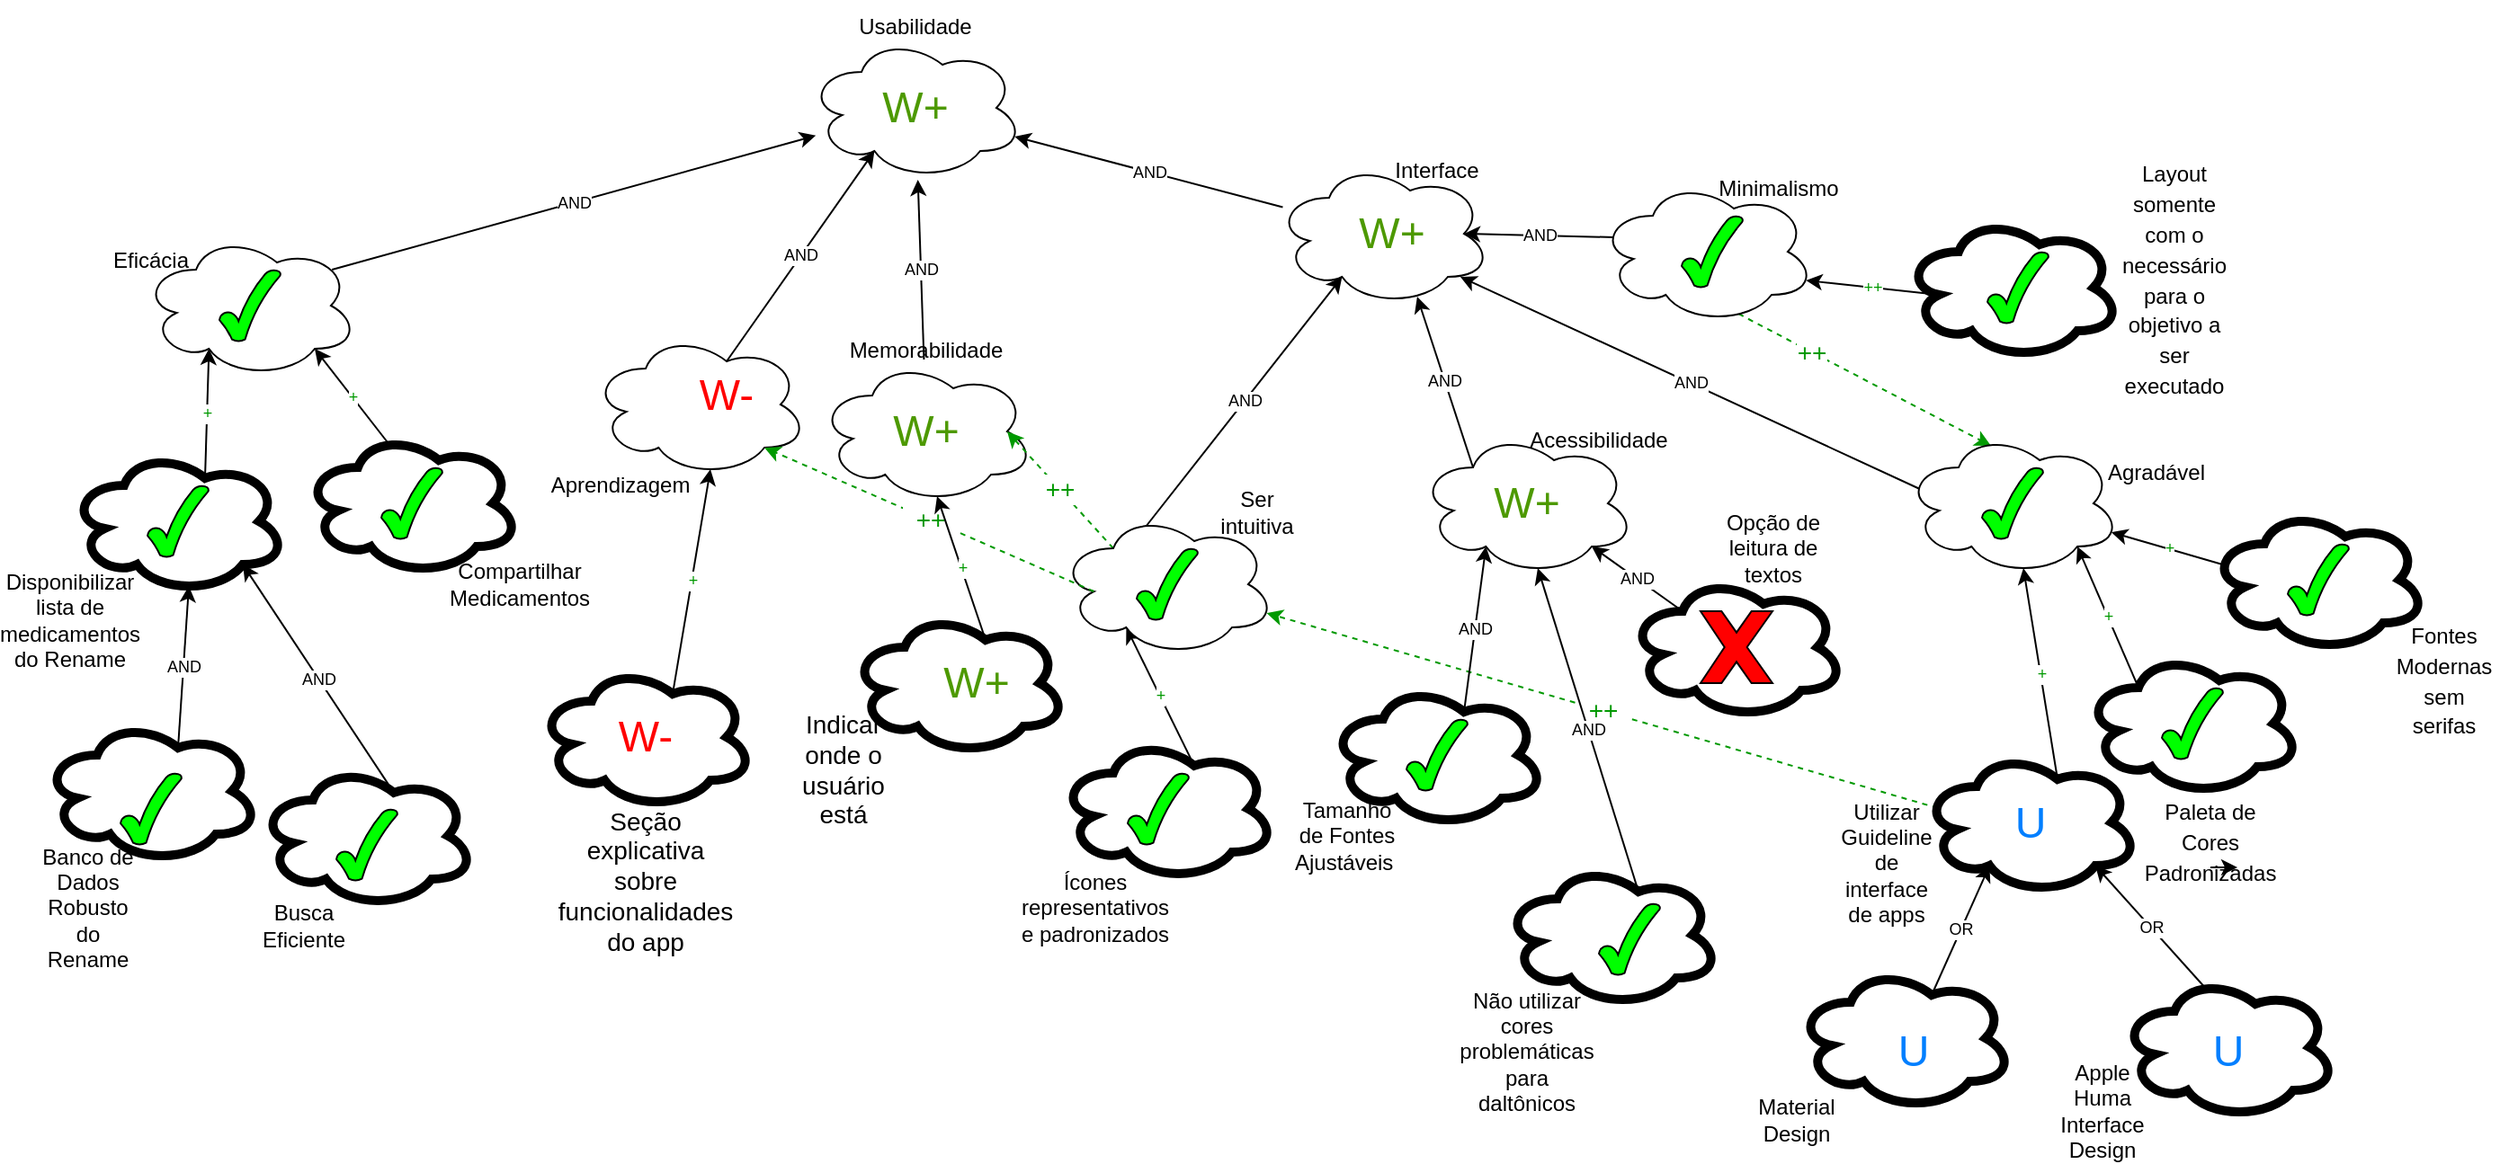 <mxfile version="17.0.0" type="device"><diagram id="709NWqIKTya3ft-MbeQq" name="Page-1"><mxGraphModel dx="2304" dy="572" grid="1" gridSize="10" guides="1" tooltips="1" connect="1" arrows="1" fold="1" page="1" pageScale="1" pageWidth="827" pageHeight="1169" math="0" shadow="0"><root><mxCell id="0"/><mxCell id="1" parent="0"/><mxCell id="5pT6CuXNH_7otfhOAZ7e-5" value="" style="group" parent="1" vertex="1" connectable="0"><mxGeometry x="320" y="10" width="120" height="100" as="geometry"/></mxCell><mxCell id="5pT6CuXNH_7otfhOAZ7e-3" value="" style="ellipse;shape=cloud;whiteSpace=wrap;html=1;imageBorder=none;" parent="5pT6CuXNH_7otfhOAZ7e-5" vertex="1"><mxGeometry y="20" width="120" height="80" as="geometry"/></mxCell><mxCell id="5pT6CuXNH_7otfhOAZ7e-4" value="Usabilidade" style="text;html=1;strokeColor=none;fillColor=none;align=center;verticalAlign=middle;whiteSpace=wrap;rounded=0;" parent="5pT6CuXNH_7otfhOAZ7e-5" vertex="1"><mxGeometry x="30" width="60" height="30" as="geometry"/></mxCell><mxCell id="j_VFQiu7r7qYVxFv6deN-22" value="&lt;font style=&quot;font-size: 24px&quot; color=&quot;#4d9900&quot;&gt;W+&lt;/font&gt;" style="text;html=1;strokeColor=none;fillColor=none;align=center;verticalAlign=middle;whiteSpace=wrap;rounded=0;labelBackgroundColor=none;fontSize=9;fontColor=#000000;" vertex="1" parent="5pT6CuXNH_7otfhOAZ7e-5"><mxGeometry x="45" y="50" width="30" height="20" as="geometry"/></mxCell><mxCell id="5pT6CuXNH_7otfhOAZ7e-6" value="" style="group" parent="1" vertex="1" connectable="0"><mxGeometry x="580" y="80" width="120" height="100" as="geometry"/></mxCell><mxCell id="5pT6CuXNH_7otfhOAZ7e-7" value="" style="ellipse;shape=cloud;whiteSpace=wrap;html=1;imageBorder=none;" parent="5pT6CuXNH_7otfhOAZ7e-6" vertex="1"><mxGeometry y="20" width="120" height="80" as="geometry"/></mxCell><mxCell id="5pT6CuXNH_7otfhOAZ7e-8" value="Interface" style="text;html=1;strokeColor=none;fillColor=none;align=center;verticalAlign=middle;whiteSpace=wrap;rounded=0;" parent="5pT6CuXNH_7otfhOAZ7e-6" vertex="1"><mxGeometry x="60" y="10" width="60" height="30" as="geometry"/></mxCell><mxCell id="j_VFQiu7r7qYVxFv6deN-21" value="&lt;font style=&quot;font-size: 24px&quot; color=&quot;#4d9900&quot;&gt;W+&lt;/font&gt;" style="text;html=1;strokeColor=none;fillColor=none;align=center;verticalAlign=middle;whiteSpace=wrap;rounded=0;labelBackgroundColor=none;fontSize=9;fontColor=#000000;" vertex="1" parent="5pT6CuXNH_7otfhOAZ7e-6"><mxGeometry x="50" y="50" width="30" height="20" as="geometry"/></mxCell><mxCell id="5pT6CuXNH_7otfhOAZ7e-13" value="" style="group" parent="1" vertex="1" connectable="0"><mxGeometry x="320" y="200" width="120" height="110" as="geometry"/></mxCell><mxCell id="5pT6CuXNH_7otfhOAZ7e-14" value="" style="ellipse;shape=cloud;whiteSpace=wrap;html=1;imageBorder=none;" parent="5pT6CuXNH_7otfhOAZ7e-13" vertex="1"><mxGeometry x="6" y="10" width="120" height="80" as="geometry"/></mxCell><mxCell id="5pT6CuXNH_7otfhOAZ7e-15" value="Memorabilidade" style="text;html=1;strokeColor=none;fillColor=none;align=center;verticalAlign=middle;whiteSpace=wrap;rounded=0;" parent="5pT6CuXNH_7otfhOAZ7e-13" vertex="1"><mxGeometry x="36" y="-10" width="60" height="30" as="geometry"/></mxCell><mxCell id="j_VFQiu7r7qYVxFv6deN-12" value="&lt;font style=&quot;font-size: 24px&quot; color=&quot;#4d9900&quot;&gt;W+&lt;/font&gt;" style="text;html=1;strokeColor=none;fillColor=none;align=center;verticalAlign=middle;whiteSpace=wrap;rounded=0;labelBackgroundColor=none;fontSize=9;fontColor=#000000;" vertex="1" parent="5pT6CuXNH_7otfhOAZ7e-13"><mxGeometry x="51" y="40" width="30" height="20" as="geometry"/></mxCell><mxCell id="5pT6CuXNH_7otfhOAZ7e-16" value="AND" style="endArrow=classic;html=1;rounded=0;fontSize=9;fontColor=#000000;entryX=0.31;entryY=0.8;entryDx=0;entryDy=0;entryPerimeter=0;exitX=0.625;exitY=0.2;exitDx=0;exitDy=0;exitPerimeter=0;" parent="1" source="5pT6CuXNH_7otfhOAZ7e-10" target="5pT6CuXNH_7otfhOAZ7e-3" edge="1"><mxGeometry relative="1" as="geometry"><mxPoint x="120" y="60" as="sourcePoint"/><mxPoint x="400" y="260" as="targetPoint"/></mxGeometry></mxCell><mxCell id="5pT6CuXNH_7otfhOAZ7e-18" value="AND" style="endArrow=classic;html=1;rounded=0;fontSize=9;fontColor=#000000;entryX=0.96;entryY=0.7;entryDx=0;entryDy=0;entryPerimeter=0;" parent="1" source="5pT6CuXNH_7otfhOAZ7e-7" target="5pT6CuXNH_7otfhOAZ7e-3" edge="1"><mxGeometry relative="1" as="geometry"><mxPoint x="-100" y="60" as="sourcePoint"/><mxPoint x="1000" y="260" as="targetPoint"/></mxGeometry></mxCell><mxCell id="5pT6CuXNH_7otfhOAZ7e-19" value="AND" style="endArrow=classic;html=1;rounded=0;fontSize=9;fontColor=#000000;" parent="1" source="5pT6CuXNH_7otfhOAZ7e-14" target="5pT6CuXNH_7otfhOAZ7e-3" edge="1"><mxGeometry relative="1" as="geometry"><mxPoint x="66" y="-90" as="sourcePoint"/><mxPoint x="706" y="230" as="targetPoint"/></mxGeometry></mxCell><mxCell id="5pT6CuXNH_7otfhOAZ7e-26" value="AND" style="endArrow=classic;html=1;rounded=0;fontSize=9;fontColor=#000000;entryX=0.31;entryY=0.8;entryDx=0;entryDy=0;entryPerimeter=0;exitX=0.4;exitY=0.1;exitDx=0;exitDy=0;exitPerimeter=0;" parent="1" source="5pT6CuXNH_7otfhOAZ7e-24" target="5pT6CuXNH_7otfhOAZ7e-7" edge="1"><mxGeometry relative="1" as="geometry"><mxPoint x="60" y="-100" as="sourcePoint"/><mxPoint x="1100" y="460" as="targetPoint"/></mxGeometry></mxCell><mxCell id="5pT6CuXNH_7otfhOAZ7e-27" value="AND" style="endArrow=classic;html=1;rounded=0;fontSize=9;fontColor=#000000;entryX=0.875;entryY=0.5;entryDx=0;entryDy=0;entryPerimeter=0;exitX=0.07;exitY=0.4;exitDx=0;exitDy=0;exitPerimeter=0;" parent="1" source="5pT6CuXNH_7otfhOAZ7e-20" target="5pT6CuXNH_7otfhOAZ7e-7" edge="1"><mxGeometry relative="1" as="geometry"><mxPoint x="578" y="298" as="sourcePoint"/><mxPoint x="587.2" y="194" as="targetPoint"/></mxGeometry></mxCell><mxCell id="5pT6CuXNH_7otfhOAZ7e-28" value="&lt;font color=&quot;#009900&quot; style=&quot;font-size: 14px&quot;&gt;++&lt;/font&gt;" style="endArrow=classic;html=1;rounded=0;fontSize=9;fontColor=#000000;dashed=1;strokeColor=#009900;entryX=0.875;entryY=0.5;entryDx=0;entryDy=0;entryPerimeter=0;exitX=0.25;exitY=0.25;exitDx=0;exitDy=0;exitPerimeter=0;" parent="1" source="5pT6CuXNH_7otfhOAZ7e-24" target="5pT6CuXNH_7otfhOAZ7e-14" edge="1"><mxGeometry relative="1" as="geometry"><mxPoint x="-100" y="40" as="sourcePoint"/><mxPoint x="940" y="600" as="targetPoint"/></mxGeometry></mxCell><mxCell id="5pT6CuXNH_7otfhOAZ7e-30" value="" style="ellipse;shape=cloud;whiteSpace=wrap;html=1;imageBorder=none;" parent="1" vertex="1"><mxGeometry x="-50" y="140" width="120" height="80" as="geometry"/></mxCell><mxCell id="5pT6CuXNH_7otfhOAZ7e-31" value="Eficácia" style="text;html=1;strokeColor=none;fillColor=none;align=center;verticalAlign=middle;whiteSpace=wrap;rounded=0;" parent="1" vertex="1"><mxGeometry x="-75" y="140" width="60" height="30" as="geometry"/></mxCell><mxCell id="5pT6CuXNH_7otfhOAZ7e-32" value="AND" style="endArrow=classic;html=1;rounded=0;fontSize=9;fontColor=#000000;exitX=0.88;exitY=0.25;exitDx=0;exitDy=0;exitPerimeter=0;" parent="1" source="5pT6CuXNH_7otfhOAZ7e-30" target="5pT6CuXNH_7otfhOAZ7e-3" edge="1"><mxGeometry relative="1" as="geometry"><mxPoint x="345.6" y="230" as="sourcePoint"/><mxPoint x="367.2" y="104" as="targetPoint"/></mxGeometry></mxCell><mxCell id="5pT6CuXNH_7otfhOAZ7e-34" value="" style="group" parent="1" vertex="1" connectable="0"><mxGeometry x="196" y="180" width="124" height="115" as="geometry"/></mxCell><mxCell id="5pT6CuXNH_7otfhOAZ7e-9" value="" style="group" parent="5pT6CuXNH_7otfhOAZ7e-34" vertex="1" connectable="0"><mxGeometry x="4" y="-5" width="120" height="100" as="geometry"/></mxCell><mxCell id="5pT6CuXNH_7otfhOAZ7e-10" value="" style="ellipse;shape=cloud;whiteSpace=wrap;html=1;imageBorder=none;" parent="5pT6CuXNH_7otfhOAZ7e-9" vertex="1"><mxGeometry y="20" width="120" height="80" as="geometry"/></mxCell><mxCell id="j_VFQiu7r7qYVxFv6deN-20" value="&lt;font style=&quot;font-size: 24px&quot; color=&quot;#ff0000&quot;&gt;W-&lt;/font&gt;" style="text;html=1;strokeColor=none;fillColor=none;align=center;verticalAlign=middle;whiteSpace=wrap;rounded=0;labelBackgroundColor=none;fontSize=9;fontColor=#000000;" vertex="1" parent="5pT6CuXNH_7otfhOAZ7e-9"><mxGeometry x="60" y="45" width="30" height="20" as="geometry"/></mxCell><mxCell id="5pT6CuXNH_7otfhOAZ7e-11" value="Aprendizagem" style="text;html=1;strokeColor=none;fillColor=none;align=center;verticalAlign=middle;whiteSpace=wrap;rounded=0;" parent="5pT6CuXNH_7otfhOAZ7e-34" vertex="1"><mxGeometry x="-10" y="85" width="60" height="30" as="geometry"/></mxCell><mxCell id="5pT6CuXNH_7otfhOAZ7e-37" value="&lt;font color=&quot;#009900&quot;&gt;+&lt;/font&gt;" style="endArrow=classic;html=1;rounded=0;fontSize=9;fontColor=#000000;exitX=0.625;exitY=0.2;exitDx=0;exitDy=0;exitPerimeter=0;entryX=0.31;entryY=0.8;entryDx=0;entryDy=0;entryPerimeter=0;" parent="1" source="5pT6CuXNH_7otfhOAZ7e-33" target="5pT6CuXNH_7otfhOAZ7e-30" edge="1"><mxGeometry relative="1" as="geometry"><mxPoint x="-10" y="180" as="sourcePoint"/><mxPoint x="-10" y="180" as="targetPoint"/></mxGeometry></mxCell><mxCell id="5pT6CuXNH_7otfhOAZ7e-38" value="" style="group" parent="1" vertex="1" connectable="0"><mxGeometry x="-120" y="260" width="150" height="110" as="geometry"/></mxCell><mxCell id="5pT6CuXNH_7otfhOAZ7e-33" value="" style="ellipse;shape=cloud;whiteSpace=wrap;html=1;strokeColor=#000000;strokeWidth=5;" parent="5pT6CuXNH_7otfhOAZ7e-38" vertex="1"><mxGeometry x="30" width="120" height="80" as="geometry"/></mxCell><mxCell id="5pT6CuXNH_7otfhOAZ7e-35" value="Disponibilizar lista de medicamentos do Rename" style="text;html=1;strokeColor=none;fillColor=none;align=center;verticalAlign=middle;whiteSpace=wrap;rounded=0;" parent="5pT6CuXNH_7otfhOAZ7e-38" vertex="1"><mxGeometry y="80" width="60" height="30" as="geometry"/></mxCell><mxCell id="j_VFQiu7r7qYVxFv6deN-16" value="" style="verticalLabelPosition=bottom;verticalAlign=top;html=1;shape=mxgraph.basic.tick;labelBackgroundColor=none;fontSize=9;fontColor=#000000;strokeColor=#000000;fillColor=#00FF00;" vertex="1" parent="5pT6CuXNH_7otfhOAZ7e-38"><mxGeometry x="73" y="20" width="34" height="40" as="geometry"/></mxCell><mxCell id="5pT6CuXNH_7otfhOAZ7e-39" value="" style="ellipse;shape=cloud;whiteSpace=wrap;html=1;strokeColor=#000000;strokeWidth=5;" parent="1" vertex="1"><mxGeometry x="-105" y="410" width="120" height="80" as="geometry"/></mxCell><mxCell id="5pT6CuXNH_7otfhOAZ7e-40" value="Banco de Dados Robusto do Rename" style="text;html=1;strokeColor=none;fillColor=none;align=center;verticalAlign=middle;whiteSpace=wrap;rounded=0;" parent="1" vertex="1"><mxGeometry x="-110" y="500" width="60" height="30" as="geometry"/></mxCell><mxCell id="5pT6CuXNH_7otfhOAZ7e-44" value="" style="ellipse;shape=cloud;whiteSpace=wrap;html=1;strokeColor=#000000;strokeWidth=5;" parent="1" vertex="1"><mxGeometry x="15" y="434.96" width="120" height="80" as="geometry"/></mxCell><mxCell id="5pT6CuXNH_7otfhOAZ7e-46" value="Busca Eficiente" style="text;html=1;strokeColor=none;fillColor=none;align=center;verticalAlign=middle;whiteSpace=wrap;rounded=0;" parent="1" vertex="1"><mxGeometry x="10" y="510" width="60" height="30" as="geometry"/></mxCell><mxCell id="5pT6CuXNH_7otfhOAZ7e-47" value="AND" style="endArrow=classic;html=1;rounded=0;fontSize=9;fontColor=#000000;entryX=0.55;entryY=0.95;entryDx=0;entryDy=0;entryPerimeter=0;exitX=0.625;exitY=0.2;exitDx=0;exitDy=0;exitPerimeter=0;" parent="1" source="5pT6CuXNH_7otfhOAZ7e-39" target="5pT6CuXNH_7otfhOAZ7e-33" edge="1"><mxGeometry relative="1" as="geometry"><mxPoint x="-45" y="310" as="sourcePoint"/><mxPoint x="-45" y="310" as="targetPoint"/></mxGeometry></mxCell><mxCell id="5pT6CuXNH_7otfhOAZ7e-48" value="AND" style="endArrow=classic;html=1;rounded=0;fontSize=9;fontColor=#000000;exitX=0.625;exitY=0.2;exitDx=0;exitDy=0;exitPerimeter=0;entryX=0.8;entryY=0.8;entryDx=0;entryDy=0;entryPerimeter=0;" parent="1" source="5pT6CuXNH_7otfhOAZ7e-44" target="5pT6CuXNH_7otfhOAZ7e-33" edge="1"><mxGeometry relative="1" as="geometry"><mxPoint x="75" y="334.96" as="sourcePoint"/><mxPoint x="75" y="334.96" as="targetPoint"/></mxGeometry></mxCell><mxCell id="5pT6CuXNH_7otfhOAZ7e-51" value="&lt;font color=&quot;#009900&quot;&gt;+&lt;/font&gt;" style="endArrow=classic;html=1;rounded=0;fontSize=9;fontColor=#000000;exitX=0.4;exitY=0.1;exitDx=0;exitDy=0;exitPerimeter=0;entryX=0.8;entryY=0.8;entryDx=0;entryDy=0;entryPerimeter=0;" parent="1" source="5pT6CuXNH_7otfhOAZ7e-50" target="5pT6CuXNH_7otfhOAZ7e-30" edge="1"><mxGeometry relative="1" as="geometry"><mxPoint x="240" y="170" as="sourcePoint"/><mxPoint x="240" y="170" as="targetPoint"/></mxGeometry></mxCell><mxCell id="5pT6CuXNH_7otfhOAZ7e-54" value="&lt;font color=&quot;#009900&quot;&gt;+&lt;/font&gt;" style="endArrow=classic;html=1;rounded=0;fontSize=9;fontColor=#000000;entryX=0.31;entryY=0.8;entryDx=0;entryDy=0;entryPerimeter=0;exitX=0.625;exitY=0.2;exitDx=0;exitDy=0;exitPerimeter=0;" parent="1" source="5pT6CuXNH_7otfhOAZ7e-53" target="5pT6CuXNH_7otfhOAZ7e-24" edge="1"><mxGeometry relative="1" as="geometry"><mxPoint x="560" y="300" as="sourcePoint"/><mxPoint x="560" y="300" as="targetPoint"/></mxGeometry></mxCell><mxCell id="5pT6CuXNH_7otfhOAZ7e-58" value="AND" style="endArrow=classic;html=1;rounded=0;fontSize=9;fontColor=#000000;exitX=0.25;exitY=0.25;exitDx=0;exitDy=0;exitPerimeter=0;entryX=0.658;entryY=0.938;entryDx=0;entryDy=0;entryPerimeter=0;" parent="1" source="5pT6CuXNH_7otfhOAZ7e-56" target="5pT6CuXNH_7otfhOAZ7e-7" edge="1"><mxGeometry relative="1" as="geometry"><mxPoint x="730" y="120" as="sourcePoint"/><mxPoint x="730" y="120" as="targetPoint"/></mxGeometry></mxCell><mxCell id="5pT6CuXNH_7otfhOAZ7e-59" value="" style="group" parent="1" vertex="1" connectable="0"><mxGeometry x="660" y="240" width="120" height="90" as="geometry"/></mxCell><mxCell id="5pT6CuXNH_7otfhOAZ7e-56" value="" style="ellipse;shape=cloud;whiteSpace=wrap;html=1;imageBorder=none;" parent="5pT6CuXNH_7otfhOAZ7e-59" vertex="1"><mxGeometry y="10" width="120" height="80" as="geometry"/></mxCell><mxCell id="5pT6CuXNH_7otfhOAZ7e-57" value="Acessibilidade" style="text;html=1;strokeColor=none;fillColor=none;align=center;verticalAlign=middle;whiteSpace=wrap;rounded=0;" parent="5pT6CuXNH_7otfhOAZ7e-59" vertex="1"><mxGeometry x="70" width="60" height="30" as="geometry"/></mxCell><mxCell id="j_VFQiu7r7qYVxFv6deN-8" value="&lt;font style=&quot;font-size: 24px&quot; color=&quot;#4d9900&quot;&gt;W+&lt;/font&gt;" style="text;html=1;strokeColor=none;fillColor=none;align=center;verticalAlign=middle;whiteSpace=wrap;rounded=0;labelBackgroundColor=none;fontSize=9;fontColor=#000000;" vertex="1" parent="5pT6CuXNH_7otfhOAZ7e-59"><mxGeometry x="45" y="40" width="30" height="20" as="geometry"/></mxCell><mxCell id="5pT6CuXNH_7otfhOAZ7e-60" value="" style="group" parent="1" vertex="1" connectable="0"><mxGeometry x="460" y="295" width="180" height="105" as="geometry"/></mxCell><mxCell id="5pT6CuXNH_7otfhOAZ7e-23" value="" style="group" parent="5pT6CuXNH_7otfhOAZ7e-60" vertex="1" connectable="0"><mxGeometry width="180" height="80" as="geometry"/></mxCell><mxCell id="5pT6CuXNH_7otfhOAZ7e-24" value="" style="ellipse;shape=cloud;whiteSpace=wrap;html=1;imageBorder=none;" parent="5pT6CuXNH_7otfhOAZ7e-23" vertex="1"><mxGeometry width="120" height="80" as="geometry"/></mxCell><mxCell id="5pT6CuXNH_7otfhOAZ7e-25" value="Ser intuitiva" style="text;html=1;strokeColor=none;fillColor=none;align=center;verticalAlign=middle;whiteSpace=wrap;rounded=0;" parent="5pT6CuXNH_7otfhOAZ7e-23" vertex="1"><mxGeometry x="80" y="-15" width="60" height="30" as="geometry"/></mxCell><mxCell id="j_VFQiu7r7qYVxFv6deN-13" value="" style="verticalLabelPosition=bottom;verticalAlign=top;html=1;shape=mxgraph.basic.tick;labelBackgroundColor=none;fontSize=9;fontColor=#000000;strokeColor=#000000;fillColor=#00FF00;" vertex="1" parent="5pT6CuXNH_7otfhOAZ7e-23"><mxGeometry x="43" y="20" width="34" height="40" as="geometry"/></mxCell><mxCell id="5pT6CuXNH_7otfhOAZ7e-61" value="" style="group;rotation=90;" parent="1" vertex="1" connectable="0"><mxGeometry x="450" y="419.96" width="130" height="110" as="geometry"/></mxCell><mxCell id="5pT6CuXNH_7otfhOAZ7e-53" value="" style="ellipse;shape=cloud;whiteSpace=wrap;html=1;strokeColor=#000000;strokeWidth=5;" parent="5pT6CuXNH_7otfhOAZ7e-61" vertex="1"><mxGeometry x="10" width="120" height="80" as="geometry"/></mxCell><mxCell id="5pT6CuXNH_7otfhOAZ7e-55" value="Ícones representativos e padronizados" style="text;html=1;strokeColor=none;fillColor=none;align=center;verticalAlign=middle;whiteSpace=wrap;rounded=0;" parent="5pT6CuXNH_7otfhOAZ7e-61" vertex="1"><mxGeometry y="80" width="60" height="30" as="geometry"/></mxCell><mxCell id="j_VFQiu7r7qYVxFv6deN-10" value="" style="verticalLabelPosition=bottom;verticalAlign=top;html=1;shape=mxgraph.basic.tick;labelBackgroundColor=none;fontSize=9;fontColor=#000000;strokeColor=#000000;fillColor=#00FF00;" vertex="1" parent="5pT6CuXNH_7otfhOAZ7e-61"><mxGeometry x="48" y="20.04" width="34" height="40" as="geometry"/></mxCell><mxCell id="5pT6CuXNH_7otfhOAZ7e-65" value="&lt;font color=&quot;#009900&quot;&gt;+&lt;/font&gt;" style="endArrow=classic;html=1;rounded=0;fontSize=9;fontColor=#000000;exitX=0.625;exitY=0.2;exitDx=0;exitDy=0;exitPerimeter=0;entryX=0.55;entryY=0.95;entryDx=0;entryDy=0;entryPerimeter=0;" parent="1" source="5pT6CuXNH_7otfhOAZ7e-63" target="5pT6CuXNH_7otfhOAZ7e-73" edge="1"><mxGeometry relative="1" as="geometry"><mxPoint x="710" y="312.5" as="sourcePoint"/><mxPoint x="710" y="312.5" as="targetPoint"/></mxGeometry></mxCell><mxCell id="5pT6CuXNH_7otfhOAZ7e-70" value="OR" style="endArrow=classic;html=1;rounded=0;fontSize=9;fontColor=#000000;exitX=0.625;exitY=0.2;exitDx=0;exitDy=0;exitPerimeter=0;entryX=0.31;entryY=0.8;entryDx=0;entryDy=0;entryPerimeter=0;" parent="1" source="5pT6CuXNH_7otfhOAZ7e-66" target="5pT6CuXNH_7otfhOAZ7e-63" edge="1"><mxGeometry relative="1" as="geometry"><mxPoint x="640" y="452.5" as="sourcePoint"/><mxPoint x="640" y="452.5" as="targetPoint"/></mxGeometry></mxCell><mxCell id="5pT6CuXNH_7otfhOAZ7e-71" value="OR" style="endArrow=classic;html=1;rounded=0;fontSize=9;fontColor=#000000;exitX=0.4;exitY=0.1;exitDx=0;exitDy=0;exitPerimeter=0;entryX=0.8;entryY=0.8;entryDx=0;entryDy=0;entryPerimeter=0;" parent="1" source="5pT6CuXNH_7otfhOAZ7e-68" target="5pT6CuXNH_7otfhOAZ7e-63" edge="1"><mxGeometry relative="1" as="geometry"><mxPoint x="810" y="452.5" as="sourcePoint"/><mxPoint x="810" y="452.5" as="targetPoint"/></mxGeometry></mxCell><mxCell id="5pT6CuXNH_7otfhOAZ7e-75" value="AND" style="endArrow=classic;html=1;rounded=0;fontSize=9;fontColor=#000000;exitX=0.07;exitY=0.4;exitDx=0;exitDy=0;exitPerimeter=0;entryX=0.858;entryY=0.8;entryDx=0;entryDy=0;entryPerimeter=0;" parent="1" source="5pT6CuXNH_7otfhOAZ7e-73" target="5pT6CuXNH_7otfhOAZ7e-7" edge="1"><mxGeometry relative="1" as="geometry"><mxPoint x="710" y="270" as="sourcePoint"/><mxPoint x="710" y="270" as="targetPoint"/></mxGeometry></mxCell><mxCell id="5pT6CuXNH_7otfhOAZ7e-78" value="&lt;font color=&quot;#009900&quot; style=&quot;font-size: 14px&quot;&gt;&amp;nbsp; ++&amp;nbsp;&amp;nbsp;&lt;/font&gt;" style="endArrow=classic;html=1;rounded=0;fontSize=9;fontColor=#000000;dashed=1;strokeColor=#009900;exitX=0.07;exitY=0.4;exitDx=0;exitDy=0;exitPerimeter=0;entryX=0.96;entryY=0.7;entryDx=0;entryDy=0;entryPerimeter=0;" parent="1" source="5pT6CuXNH_7otfhOAZ7e-63" target="5pT6CuXNH_7otfhOAZ7e-24" edge="1"><mxGeometry relative="1" as="geometry"><mxPoint x="690" y="430" as="sourcePoint"/><mxPoint x="590" y="330" as="targetPoint"/><Array as="points"/></mxGeometry></mxCell><mxCell id="5pT6CuXNH_7otfhOAZ7e-82" value="" style="group" parent="1" vertex="1" connectable="0"><mxGeometry x="1030" y="372.5" width="120" height="100" as="geometry"/></mxCell><mxCell id="5pT6CuXNH_7otfhOAZ7e-80" value="" style="ellipse;shape=cloud;whiteSpace=wrap;html=1;strokeColor=#000000;strokeWidth=5;fontSize=14;" parent="5pT6CuXNH_7otfhOAZ7e-82" vertex="1"><mxGeometry width="120" height="80" as="geometry"/></mxCell><mxCell id="5pT6CuXNH_7otfhOAZ7e-81" value="&lt;font style=&quot;font-size: 12px&quot;&gt;Paleta de Cores Padronizadas&lt;/font&gt;" style="text;html=1;strokeColor=none;fillColor=none;align=center;verticalAlign=middle;whiteSpace=wrap;rounded=0;fontSize=14;" parent="5pT6CuXNH_7otfhOAZ7e-82" vertex="1"><mxGeometry x="40" y="90" width="60" height="30" as="geometry"/></mxCell><mxCell id="5pT6CuXNH_7otfhOAZ7e-91" style="edgeStyle=orthogonalEdgeStyle;rounded=0;orthogonalLoop=1;jettySize=auto;html=1;exitX=0.5;exitY=1;exitDx=0;exitDy=0;entryX=0.75;entryY=1;entryDx=0;entryDy=0;fontSize=14;" parent="5pT6CuXNH_7otfhOAZ7e-82" source="5pT6CuXNH_7otfhOAZ7e-81" target="5pT6CuXNH_7otfhOAZ7e-81" edge="1"><mxGeometry relative="1" as="geometry"/></mxCell><mxCell id="j_VFQiu7r7qYVxFv6deN-2" value="" style="verticalLabelPosition=bottom;verticalAlign=top;html=1;shape=mxgraph.basic.tick;labelBackgroundColor=none;fontSize=9;fontColor=#000000;strokeColor=#000000;fillColor=#00FF00;" vertex="1" parent="5pT6CuXNH_7otfhOAZ7e-82"><mxGeometry x="43" y="20" width="34" height="40" as="geometry"/></mxCell><mxCell id="5pT6CuXNH_7otfhOAZ7e-83" value="" style="group" parent="1" vertex="1" connectable="0"><mxGeometry x="840" y="547.5" width="150" height="100" as="geometry"/></mxCell><mxCell id="5pT6CuXNH_7otfhOAZ7e-66" value="" style="ellipse;shape=cloud;whiteSpace=wrap;html=1;strokeColor=#000000;strokeWidth=5;" parent="5pT6CuXNH_7otfhOAZ7e-83" vertex="1"><mxGeometry x="30" width="120" height="80" as="geometry"/></mxCell><mxCell id="5pT6CuXNH_7otfhOAZ7e-67" value="Material Design" style="text;html=1;strokeColor=none;fillColor=none;align=center;verticalAlign=middle;whiteSpace=wrap;rounded=0;" parent="5pT6CuXNH_7otfhOAZ7e-83" vertex="1"><mxGeometry y="70" width="60" height="30" as="geometry"/></mxCell><mxCell id="j_VFQiu7r7qYVxFv6deN-24" value="&lt;font style=&quot;font-size: 24px&quot; color=&quot;#007fff&quot;&gt;U&lt;br&gt;&lt;/font&gt;" style="text;html=1;strokeColor=none;fillColor=none;align=center;verticalAlign=middle;whiteSpace=wrap;rounded=0;labelBackgroundColor=none;fontSize=9;fontColor=#000000;" vertex="1" parent="5pT6CuXNH_7otfhOAZ7e-83"><mxGeometry x="80" y="37.5" width="30" height="20" as="geometry"/></mxCell><mxCell id="5pT6CuXNH_7otfhOAZ7e-85" value="" style="group" parent="1" vertex="1" connectable="0"><mxGeometry x="1010" y="552.5" width="160" height="90" as="geometry"/></mxCell><mxCell id="5pT6CuXNH_7otfhOAZ7e-68" value="" style="ellipse;shape=cloud;whiteSpace=wrap;html=1;strokeColor=#000000;strokeWidth=5;" parent="5pT6CuXNH_7otfhOAZ7e-85" vertex="1"><mxGeometry x="40" width="120" height="80" as="geometry"/></mxCell><mxCell id="5pT6CuXNH_7otfhOAZ7e-69" value="Apple Huma Interface Design" style="text;html=1;strokeColor=none;fillColor=none;align=center;verticalAlign=middle;whiteSpace=wrap;rounded=0;" parent="5pT6CuXNH_7otfhOAZ7e-85" vertex="1"><mxGeometry y="60" width="60" height="30" as="geometry"/></mxCell><mxCell id="j_VFQiu7r7qYVxFv6deN-25" value="&lt;font style=&quot;font-size: 24px&quot; color=&quot;#007fff&quot;&gt;U&lt;br&gt;&lt;/font&gt;" style="text;html=1;strokeColor=none;fillColor=none;align=center;verticalAlign=middle;whiteSpace=wrap;rounded=0;labelBackgroundColor=none;fontSize=9;fontColor=#000000;" vertex="1" parent="5pT6CuXNH_7otfhOAZ7e-85"><mxGeometry x="85" y="32.5" width="30" height="20" as="geometry"/></mxCell><mxCell id="5pT6CuXNH_7otfhOAZ7e-86" value="&lt;font color=&quot;#009900&quot;&gt;+&lt;/font&gt;" style="endArrow=classic;html=1;rounded=0;fontSize=9;fontColor=#000000;exitX=0.25;exitY=0.25;exitDx=0;exitDy=0;exitPerimeter=0;entryX=0.8;entryY=0.8;entryDx=0;entryDy=0;entryPerimeter=0;" parent="1" source="5pT6CuXNH_7otfhOAZ7e-80" target="5pT6CuXNH_7otfhOAZ7e-73" edge="1"><mxGeometry relative="1" as="geometry"><mxPoint x="955" y="418.5" as="sourcePoint"/><mxPoint x="973" y="311" as="targetPoint"/></mxGeometry></mxCell><mxCell id="5pT6CuXNH_7otfhOAZ7e-87" value="" style="group" parent="1" vertex="1" connectable="0"><mxGeometry x="820" y="435" width="195" height="80" as="geometry"/></mxCell><mxCell id="5pT6CuXNH_7otfhOAZ7e-63" value="" style="ellipse;shape=cloud;whiteSpace=wrap;html=1;strokeColor=#000000;strokeWidth=5;" parent="5pT6CuXNH_7otfhOAZ7e-87" vertex="1"><mxGeometry x="120" y="-7.5" width="120" height="80" as="geometry"/></mxCell><mxCell id="5pT6CuXNH_7otfhOAZ7e-64" value="Utilizar Guideline de interface de apps" style="text;html=1;strokeColor=none;fillColor=none;align=center;verticalAlign=middle;whiteSpace=wrap;rounded=0;" parent="5pT6CuXNH_7otfhOAZ7e-87" vertex="1"><mxGeometry x="70" y="40" width="60" height="30" as="geometry"/></mxCell><mxCell id="j_VFQiu7r7qYVxFv6deN-23" value="&lt;font style=&quot;font-size: 24px&quot; color=&quot;#007fff&quot;&gt;U&lt;br&gt;&lt;/font&gt;" style="text;html=1;strokeColor=none;fillColor=none;align=center;verticalAlign=middle;whiteSpace=wrap;rounded=0;labelBackgroundColor=none;fontSize=9;fontColor=#000000;" vertex="1" parent="5pT6CuXNH_7otfhOAZ7e-87"><mxGeometry x="165" y="22.5" width="30" height="20" as="geometry"/></mxCell><mxCell id="5pT6CuXNH_7otfhOAZ7e-90" value="&lt;font color=&quot;#009900&quot;&gt;+&lt;/font&gt;" style="endArrow=classic;html=1;rounded=0;fontSize=9;fontColor=#000000;exitX=0.07;exitY=0.4;exitDx=0;exitDy=0;exitPerimeter=0;" parent="1" source="5pT6CuXNH_7otfhOAZ7e-88" target="5pT6CuXNH_7otfhOAZ7e-73" edge="1"><mxGeometry relative="1" as="geometry"><mxPoint x="1070" y="412.5" as="sourcePoint"/><mxPoint x="1003" y="299" as="targetPoint"/></mxGeometry></mxCell><mxCell id="5pT6CuXNH_7otfhOAZ7e-92" value="" style="group" parent="1" vertex="1" connectable="0"><mxGeometry x="1100" y="292.5" width="160" height="110" as="geometry"/></mxCell><mxCell id="5pT6CuXNH_7otfhOAZ7e-88" value="" style="ellipse;shape=cloud;whiteSpace=wrap;html=1;strokeColor=#000000;strokeWidth=5;fontSize=14;" parent="5pT6CuXNH_7otfhOAZ7e-92" vertex="1"><mxGeometry width="120" height="80" as="geometry"/></mxCell><mxCell id="5pT6CuXNH_7otfhOAZ7e-89" value="&lt;font style=&quot;font-size: 12px&quot;&gt;Fontes Modernas sem serifas&lt;/font&gt;" style="text;html=1;strokeColor=none;fillColor=none;align=center;verticalAlign=middle;whiteSpace=wrap;rounded=0;fontSize=14;" parent="5pT6CuXNH_7otfhOAZ7e-92" vertex="1"><mxGeometry x="100" y="80" width="60" height="30" as="geometry"/></mxCell><mxCell id="j_VFQiu7r7qYVxFv6deN-3" value="" style="verticalLabelPosition=bottom;verticalAlign=top;html=1;shape=mxgraph.basic.tick;labelBackgroundColor=none;fontSize=9;fontColor=#000000;strokeColor=#000000;fillColor=#00FF00;" vertex="1" parent="5pT6CuXNH_7otfhOAZ7e-92"><mxGeometry x="43" y="20" width="34" height="40" as="geometry"/></mxCell><mxCell id="5pT6CuXNH_7otfhOAZ7e-94" value="&lt;font color=&quot;#009900&quot; style=&quot;font-size: 14px&quot;&gt;++&lt;/font&gt;" style="endArrow=classic;html=1;rounded=0;fontSize=9;fontColor=#000000;dashed=1;strokeColor=#009900;entryX=0.4;entryY=0.1;entryDx=0;entryDy=0;entryPerimeter=0;exitX=0.16;exitY=0.55;exitDx=0;exitDy=0;exitPerimeter=0;" parent="1" source="5pT6CuXNH_7otfhOAZ7e-20" target="5pT6CuXNH_7otfhOAZ7e-73" edge="1"><mxGeometry relative="1" as="geometry"><mxPoint x="60" y="80" as="sourcePoint"/><mxPoint x="1820" y="440" as="targetPoint"/></mxGeometry></mxCell><mxCell id="5pT6CuXNH_7otfhOAZ7e-95" value="" style="group" parent="1" vertex="1" connectable="0"><mxGeometry x="930" y="250" width="170" height="80" as="geometry"/></mxCell><mxCell id="5pT6CuXNH_7otfhOAZ7e-73" value="" style="ellipse;shape=cloud;whiteSpace=wrap;html=1;imageBorder=none;" parent="5pT6CuXNH_7otfhOAZ7e-95" vertex="1"><mxGeometry width="120" height="80" as="geometry"/></mxCell><mxCell id="5pT6CuXNH_7otfhOAZ7e-74" value="Agradável" style="text;html=1;strokeColor=none;fillColor=none;align=center;verticalAlign=middle;whiteSpace=wrap;rounded=0;" parent="5pT6CuXNH_7otfhOAZ7e-95" vertex="1"><mxGeometry x="110" y="7.5" width="60" height="30" as="geometry"/></mxCell><mxCell id="j_VFQiu7r7qYVxFv6deN-4" value="" style="verticalLabelPosition=bottom;verticalAlign=top;html=1;shape=mxgraph.basic.tick;labelBackgroundColor=none;fontSize=9;fontColor=#000000;strokeColor=#000000;fillColor=#00FF00;" vertex="1" parent="5pT6CuXNH_7otfhOAZ7e-95"><mxGeometry x="43" y="20" width="34" height="40" as="geometry"/></mxCell><mxCell id="5pT6CuXNH_7otfhOAZ7e-96" value="" style="group" parent="1" vertex="1" connectable="0"><mxGeometry x="760" y="100" width="180" height="90" as="geometry"/></mxCell><mxCell id="5pT6CuXNH_7otfhOAZ7e-22" value="" style="group" parent="5pT6CuXNH_7otfhOAZ7e-96" vertex="1" connectable="0"><mxGeometry y="10" width="180" height="80" as="geometry"/></mxCell><mxCell id="5pT6CuXNH_7otfhOAZ7e-20" value="" style="ellipse;shape=cloud;whiteSpace=wrap;html=1;imageBorder=none;" parent="5pT6CuXNH_7otfhOAZ7e-22" vertex="1"><mxGeometry width="120" height="80" as="geometry"/></mxCell><mxCell id="j_VFQiu7r7qYVxFv6deN-6" value="" style="verticalLabelPosition=bottom;verticalAlign=top;html=1;shape=mxgraph.basic.tick;labelBackgroundColor=none;fontSize=9;fontColor=#000000;strokeColor=#000000;fillColor=#00FF00;" vertex="1" parent="5pT6CuXNH_7otfhOAZ7e-22"><mxGeometry x="46" y="20" width="34" height="40" as="geometry"/></mxCell><mxCell id="5pT6CuXNH_7otfhOAZ7e-21" value="Minimalismo" style="text;html=1;strokeColor=none;fillColor=none;align=center;verticalAlign=middle;whiteSpace=wrap;rounded=0;" parent="5pT6CuXNH_7otfhOAZ7e-96" vertex="1"><mxGeometry x="70" width="60" height="30" as="geometry"/></mxCell><mxCell id="5pT6CuXNH_7otfhOAZ7e-97" value="" style="ellipse;shape=cloud;whiteSpace=wrap;html=1;strokeColor=#000000;strokeWidth=5;fontSize=14;" parent="1" vertex="1"><mxGeometry x="930" y="130" width="120" height="80" as="geometry"/></mxCell><mxCell id="5pT6CuXNH_7otfhOAZ7e-98" value="&lt;font style=&quot;font-size: 12px&quot;&gt;Layout somente com o necessário para o objetivo a ser executado&lt;/font&gt;" style="text;html=1;strokeColor=none;fillColor=none;align=center;verticalAlign=middle;whiteSpace=wrap;rounded=0;fontSize=14;" parent="1" vertex="1"><mxGeometry x="1050" y="150" width="60" height="30" as="geometry"/></mxCell><mxCell id="5pT6CuXNH_7otfhOAZ7e-99" value="&lt;font color=&quot;#009900&quot;&gt;++&lt;/font&gt;" style="endArrow=classic;html=1;rounded=0;fontSize=9;fontColor=#000000;exitX=0.16;exitY=0.55;exitDx=0;exitDy=0;exitPerimeter=0;entryX=0.96;entryY=0.7;entryDx=0;entryDy=0;entryPerimeter=0;" parent="1" source="5pT6CuXNH_7otfhOAZ7e-97" target="5pT6CuXNH_7otfhOAZ7e-20" edge="1"><mxGeometry relative="1" as="geometry"><mxPoint x="830" y="160" as="sourcePoint"/><mxPoint x="830" y="160" as="targetPoint"/></mxGeometry></mxCell><mxCell id="5pT6CuXNH_7otfhOAZ7e-101" value="" style="group" parent="1" vertex="1" connectable="0"><mxGeometry x="40" y="250" width="150" height="100" as="geometry"/></mxCell><mxCell id="5pT6CuXNH_7otfhOAZ7e-50" value="" style="ellipse;shape=cloud;whiteSpace=wrap;html=1;strokeColor=#000000;strokeWidth=5;" parent="5pT6CuXNH_7otfhOAZ7e-101" vertex="1"><mxGeometry width="120" height="80" as="geometry"/></mxCell><mxCell id="5pT6CuXNH_7otfhOAZ7e-52" value="Compartilhar Medicamentos" style="text;html=1;strokeColor=none;fillColor=none;align=center;verticalAlign=middle;whiteSpace=wrap;rounded=0;" parent="5pT6CuXNH_7otfhOAZ7e-101" vertex="1"><mxGeometry x="90" y="70" width="60" height="30" as="geometry"/></mxCell><mxCell id="j_VFQiu7r7qYVxFv6deN-17" value="" style="verticalLabelPosition=bottom;verticalAlign=top;html=1;shape=mxgraph.basic.tick;labelBackgroundColor=none;fontSize=9;fontColor=#000000;strokeColor=#000000;fillColor=#00FF00;" vertex="1" parent="5pT6CuXNH_7otfhOAZ7e-101"><mxGeometry x="43" y="20" width="34" height="40" as="geometry"/></mxCell><mxCell id="5pT6CuXNH_7otfhOAZ7e-103" value="" style="group" parent="1" vertex="1" connectable="0"><mxGeometry x="590" y="390" width="140" height="100" as="geometry"/></mxCell><mxCell id="5pT6CuXNH_7otfhOAZ7e-100" value="" style="ellipse;shape=cloud;whiteSpace=wrap;html=1;strokeColor=#000000;strokeWidth=5;fontSize=14;" parent="5pT6CuXNH_7otfhOAZ7e-103" vertex="1"><mxGeometry x="20" width="120" height="80" as="geometry"/></mxCell><mxCell id="5pT6CuXNH_7otfhOAZ7e-102" value="Tamanho de Fontes Ajustáveis&amp;nbsp;" style="text;html=1;strokeColor=none;fillColor=none;align=center;verticalAlign=middle;whiteSpace=wrap;rounded=0;fontSize=12;" parent="5pT6CuXNH_7otfhOAZ7e-103" vertex="1"><mxGeometry y="70" width="60" height="30" as="geometry"/></mxCell><mxCell id="j_VFQiu7r7qYVxFv6deN-9" value="" style="verticalLabelPosition=bottom;verticalAlign=top;html=1;shape=mxgraph.basic.tick;labelBackgroundColor=none;fontSize=9;fontColor=#000000;strokeColor=#000000;fillColor=#00FF00;" vertex="1" parent="5pT6CuXNH_7otfhOAZ7e-103"><mxGeometry x="63" y="20" width="34" height="40" as="geometry"/></mxCell><mxCell id="5pT6CuXNH_7otfhOAZ7e-105" value="" style="ellipse;shape=cloud;whiteSpace=wrap;html=1;strokeColor=#000000;strokeWidth=5;fontSize=14;" parent="1" vertex="1"><mxGeometry x="776.5" y="330" width="120" height="80" as="geometry"/></mxCell><mxCell id="5pT6CuXNH_7otfhOAZ7e-106" value="Opção de leitura de textos" style="text;html=1;strokeColor=none;fillColor=none;align=center;verticalAlign=middle;whiteSpace=wrap;rounded=0;fontSize=12;" parent="1" vertex="1"><mxGeometry x="827" y="300" width="60" height="30" as="geometry"/></mxCell><mxCell id="5pT6CuXNH_7otfhOAZ7e-107" value="" style="ellipse;shape=cloud;whiteSpace=wrap;html=1;strokeColor=#000000;strokeWidth=5;fontSize=12;" parent="1" vertex="1"><mxGeometry x="707" y="490" width="120" height="80" as="geometry"/></mxCell><mxCell id="5pT6CuXNH_7otfhOAZ7e-108" value="Não utilizar cores problemáticas para daltônicos" style="text;html=1;strokeColor=none;fillColor=none;align=center;verticalAlign=middle;whiteSpace=wrap;rounded=0;fontSize=12;" parent="1" vertex="1"><mxGeometry x="690" y="580" width="60" height="30" as="geometry"/></mxCell><mxCell id="5pT6CuXNH_7otfhOAZ7e-110" value="AND" style="endArrow=classic;html=1;rounded=0;fontSize=9;fontColor=#000000;entryX=0.31;entryY=0.8;entryDx=0;entryDy=0;entryPerimeter=0;exitX=0.625;exitY=0.2;exitDx=0;exitDy=0;exitPerimeter=0;" parent="1" source="5pT6CuXNH_7otfhOAZ7e-100" target="5pT6CuXNH_7otfhOAZ7e-56" edge="1"><mxGeometry relative="1" as="geometry"><mxPoint x="80" y="-100" as="sourcePoint"/><mxPoint x="1260" y="680" as="targetPoint"/></mxGeometry></mxCell><mxCell id="5pT6CuXNH_7otfhOAZ7e-111" value="AND" style="endArrow=classic;html=1;rounded=0;fontSize=9;fontColor=#000000;entryX=0.8;entryY=0.8;entryDx=0;entryDy=0;entryPerimeter=0;exitX=0.25;exitY=0.25;exitDx=0;exitDy=0;exitPerimeter=0;" parent="1" source="5pT6CuXNH_7otfhOAZ7e-105" target="5pT6CuXNH_7otfhOAZ7e-56" edge="1"><mxGeometry relative="1" as="geometry"><mxPoint x="695" y="416" as="sourcePoint"/><mxPoint x="707.2" y="324" as="targetPoint"/></mxGeometry></mxCell><mxCell id="5pT6CuXNH_7otfhOAZ7e-112" value="AND" style="endArrow=classic;html=1;rounded=0;fontSize=9;fontColor=#000000;exitX=0.625;exitY=0.2;exitDx=0;exitDy=0;exitPerimeter=0;entryX=0.55;entryY=0.95;entryDx=0;entryDy=0;entryPerimeter=0;" parent="1" source="5pT6CuXNH_7otfhOAZ7e-107" target="5pT6CuXNH_7otfhOAZ7e-56" edge="1"><mxGeometry relative="1" as="geometry"><mxPoint x="767" y="390" as="sourcePoint"/><mxPoint x="767" y="390" as="targetPoint"/></mxGeometry></mxCell><mxCell id="5pT6CuXNH_7otfhOAZ7e-115" value="&lt;font color=&quot;#009900&quot; style=&quot;font-size: 14px&quot;&gt;&amp;nbsp; ++&amp;nbsp;&amp;nbsp;&lt;/font&gt;" style="endArrow=classic;html=1;rounded=0;fontSize=9;fontColor=#000000;dashed=1;strokeColor=#009900;exitX=0.16;exitY=0.55;exitDx=0;exitDy=0;exitPerimeter=0;entryX=0.8;entryY=0.8;entryDx=0;entryDy=0;entryPerimeter=0;" parent="1" source="5pT6CuXNH_7otfhOAZ7e-24" target="5pT6CuXNH_7otfhOAZ7e-10" edge="1"><mxGeometry relative="1" as="geometry"><mxPoint x="958.4" y="469.5" as="sourcePoint"/><mxPoint x="585.2" y="361" as="targetPoint"/><Array as="points"/></mxGeometry></mxCell><mxCell id="5pT6CuXNH_7otfhOAZ7e-117" value="&lt;font color=&quot;#009900&quot;&gt;+&lt;/font&gt;" style="endArrow=classic;html=1;rounded=0;fontSize=9;fontColor=#000000;exitX=0.625;exitY=0.2;exitDx=0;exitDy=0;exitPerimeter=0;entryX=0.55;entryY=0.95;entryDx=0;entryDy=0;entryPerimeter=0;" parent="1" source="5pT6CuXNH_7otfhOAZ7e-114" target="5pT6CuXNH_7otfhOAZ7e-14" edge="1"><mxGeometry relative="1" as="geometry"><mxPoint x="360" y="250" as="sourcePoint"/><mxPoint x="360" y="250" as="targetPoint"/></mxGeometry></mxCell><mxCell id="5pT6CuXNH_7otfhOAZ7e-118" value="" style="group" parent="1" vertex="1" connectable="0"><mxGeometry x="310" y="350" width="154" height="103" as="geometry"/></mxCell><mxCell id="5pT6CuXNH_7otfhOAZ7e-114" value="" style="ellipse;shape=cloud;whiteSpace=wrap;html=1;strokeColor=#000000;strokeWidth=5;fontSize=12;" parent="5pT6CuXNH_7otfhOAZ7e-118" vertex="1"><mxGeometry x="34" width="120" height="80" as="geometry"/></mxCell><mxCell id="5pT6CuXNH_7otfhOAZ7e-116" value="Indicar onde o usuário está" style="text;html=1;strokeColor=none;fillColor=none;align=center;verticalAlign=middle;whiteSpace=wrap;rounded=0;fontSize=14;" parent="5pT6CuXNH_7otfhOAZ7e-118" vertex="1"><mxGeometry y="73" width="60" height="30" as="geometry"/></mxCell><mxCell id="j_VFQiu7r7qYVxFv6deN-11" value="&lt;font style=&quot;font-size: 24px&quot; color=&quot;#4d9900&quot;&gt;W+&lt;/font&gt;" style="text;html=1;strokeColor=none;fillColor=none;align=center;verticalAlign=middle;whiteSpace=wrap;rounded=0;labelBackgroundColor=none;fontSize=9;fontColor=#000000;" vertex="1" parent="5pT6CuXNH_7otfhOAZ7e-118"><mxGeometry x="89" y="30" width="30" height="20" as="geometry"/></mxCell><mxCell id="5pT6CuXNH_7otfhOAZ7e-121" value="" style="group" parent="1" vertex="1" connectable="0"><mxGeometry x="170" y="380" width="120" height="135" as="geometry"/></mxCell><mxCell id="5pT6CuXNH_7otfhOAZ7e-119" value="" style="ellipse;shape=cloud;whiteSpace=wrap;html=1;strokeColor=#000000;strokeWidth=5;fontSize=14;" parent="5pT6CuXNH_7otfhOAZ7e-121" vertex="1"><mxGeometry width="120" height="80" as="geometry"/></mxCell><mxCell id="5pT6CuXNH_7otfhOAZ7e-120" value="Seção explicativa sobre funcionalidades do app" style="text;html=1;strokeColor=none;fillColor=none;align=center;verticalAlign=middle;whiteSpace=wrap;rounded=0;fontSize=14;" parent="5pT6CuXNH_7otfhOAZ7e-121" vertex="1"><mxGeometry x="30" y="105" width="60" height="30" as="geometry"/></mxCell><mxCell id="j_VFQiu7r7qYVxFv6deN-19" value="&lt;font style=&quot;font-size: 24px&quot; color=&quot;#ff0000&quot;&gt;W-&lt;/font&gt;" style="text;html=1;strokeColor=none;fillColor=none;align=center;verticalAlign=middle;whiteSpace=wrap;rounded=0;labelBackgroundColor=none;fontSize=9;fontColor=#000000;" vertex="1" parent="5pT6CuXNH_7otfhOAZ7e-121"><mxGeometry x="45" y="30" width="30" height="20" as="geometry"/></mxCell><mxCell id="5pT6CuXNH_7otfhOAZ7e-122" value="&lt;font color=&quot;#009900&quot;&gt;+&lt;/font&gt;" style="endArrow=classic;html=1;rounded=0;fontSize=9;fontColor=#000000;entryX=0.55;entryY=0.95;entryDx=0;entryDy=0;entryPerimeter=0;exitX=0.625;exitY=0.2;exitDx=0;exitDy=0;exitPerimeter=0;" parent="1" source="5pT6CuXNH_7otfhOAZ7e-119" target="5pT6CuXNH_7otfhOAZ7e-10" edge="1"><mxGeometry relative="1" as="geometry"><mxPoint x="60" y="-100" as="sourcePoint"/><mxPoint x="400" y="660" as="targetPoint"/></mxGeometry></mxCell><mxCell id="j_VFQiu7r7qYVxFv6deN-1" value="" style="verticalLabelPosition=bottom;verticalAlign=top;html=1;shape=mxgraph.basic.tick;labelBackgroundColor=none;fontSize=9;fontColor=#000000;strokeColor=#000000;fillColor=#00FF00;" vertex="1" parent="1"><mxGeometry x="760" y="512.5" width="34" height="40" as="geometry"/></mxCell><mxCell id="j_VFQiu7r7qYVxFv6deN-5" value="" style="verticalLabelPosition=bottom;verticalAlign=top;html=1;shape=mxgraph.basic.tick;labelBackgroundColor=none;fontSize=9;fontColor=#000000;strokeColor=#000000;fillColor=#00FF00;" vertex="1" parent="1"><mxGeometry x="976" y="150" width="34" height="40" as="geometry"/></mxCell><mxCell id="j_VFQiu7r7qYVxFv6deN-7" value="" style="verticalLabelPosition=bottom;verticalAlign=top;html=1;shape=mxgraph.basic.x;labelBackgroundColor=none;fontSize=9;fontColor=#000000;strokeColor=#000000;fillColor=#FF0000;" vertex="1" parent="1"><mxGeometry x="816.5" y="350" width="40" height="40" as="geometry"/></mxCell><mxCell id="j_VFQiu7r7qYVxFv6deN-14" value="" style="verticalLabelPosition=bottom;verticalAlign=top;html=1;shape=mxgraph.basic.tick;labelBackgroundColor=none;fontSize=9;fontColor=#000000;strokeColor=#000000;fillColor=#00FF00;" vertex="1" parent="1"><mxGeometry x="58" y="460" width="34" height="40" as="geometry"/></mxCell><mxCell id="j_VFQiu7r7qYVxFv6deN-15" value="" style="verticalLabelPosition=bottom;verticalAlign=top;html=1;shape=mxgraph.basic.tick;labelBackgroundColor=none;fontSize=9;fontColor=#000000;strokeColor=#000000;fillColor=#00FF00;" vertex="1" parent="1"><mxGeometry x="-62" y="440" width="34" height="40" as="geometry"/></mxCell><mxCell id="j_VFQiu7r7qYVxFv6deN-18" value="" style="verticalLabelPosition=bottom;verticalAlign=top;html=1;shape=mxgraph.basic.tick;labelBackgroundColor=none;fontSize=9;fontColor=#000000;strokeColor=#000000;fillColor=#00FF00;" vertex="1" parent="1"><mxGeometry x="-7" y="160" width="34" height="40" as="geometry"/></mxCell></root></mxGraphModel></diagram></mxfile>